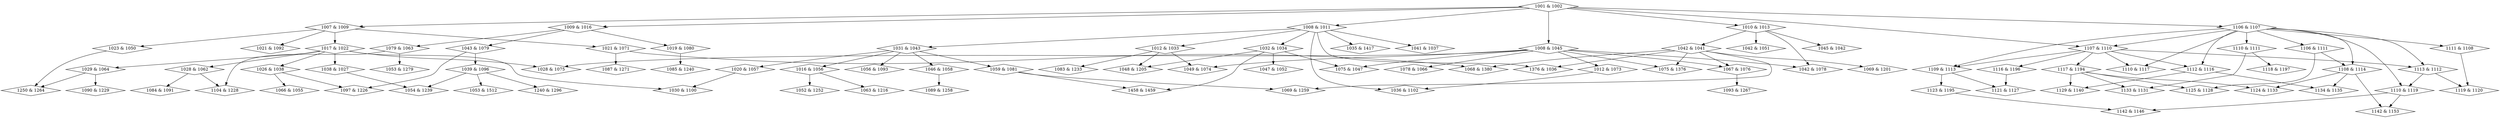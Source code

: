 digraph {
0 [label = "1001 & 1002", shape = diamond];
1 [label = "1007 & 1009", shape = diamond];
2 [label = "1009 & 1016", shape = diamond];
3 [label = "1016 & 1056", shape = diamond];
4 [label = "1056 & 1093", shape = diamond];
5 [label = "1093 & 1267", shape = diamond];
6 [label = "1008 & 1011", shape = diamond];
7 [label = "1008 & 1045", shape = diamond];
8 [label = "1045 & 1042", shape = diamond];
9 [label = "1042 & 1041", shape = diamond];
10 [label = "1042 & 1051", shape = diamond];
11 [label = "1042 & 1078", shape = diamond];
12 [label = "1041 & 1037", shape = diamond];
13 [label = "1078 & 1066", shape = diamond];
14 [label = "1066 & 1055", shape = diamond];
15 [label = "1010 & 1013", shape = diamond];
16 [label = "1012 & 1033", shape = diamond];
17 [label = "1012 & 1073", shape = diamond];
18 [label = "1017 & 1022", shape = diamond];
19 [label = "1019 & 1080", shape = diamond];
20 [label = "1020 & 1057", shape = diamond];
21 [label = "1021 & 1071", shape = diamond];
22 [label = "1021 & 1092", shape = diamond];
23 [label = "1023 & 1050", shape = diamond];
24 [label = "1026 & 1038", shape = diamond];
25 [label = "1038 & 1027", shape = diamond];
26 [label = "1028 & 1062", shape = diamond];
27 [label = "1028 & 1075", shape = diamond];
28 [label = "1075 & 1047", shape = diamond];
29 [label = "1075 & 1376", shape = diamond];
30 [label = "1047 & 1052", shape = diamond];
31 [label = "1052 & 1252", shape = diamond];
32 [label = "1376 & 1036", shape = diamond];
33 [label = "1036 & 1102", shape = diamond];
34 [label = "1029 & 1064", shape = diamond];
35 [label = "1030 & 1100", shape = diamond];
36 [label = "1031 & 1043", shape = diamond];
37 [label = "1043 & 1079", shape = diamond];
38 [label = "1079 & 1063", shape = diamond];
39 [label = "1063 & 1216", shape = diamond];
40 [label = "1032 & 1034", shape = diamond];
41 [label = "1035 & 1417", shape = diamond];
42 [label = "1039 & 1096", shape = diamond];
43 [label = "1046 & 1058", shape = diamond];
44 [label = "1048 & 1205", shape = diamond];
45 [label = "1049 & 1074", shape = diamond];
46 [label = "1053 & 1279", shape = diamond];
47 [label = "1053 & 1512", shape = diamond];
48 [label = "1054 & 1239", shape = diamond];
49 [label = "1059 & 1081", shape = diamond];
50 [label = "1067 & 1076", shape = diamond];
51 [label = "1068 & 1380", shape = diamond];
52 [label = "1069 & 1201", shape = diamond];
53 [label = "1069 & 1259", shape = diamond];
54 [label = "1083 & 1233", shape = diamond];
55 [label = "1084 & 1091", shape = diamond];
56 [label = "1085 & 1240", shape = diamond];
57 [label = "1240 & 1296", shape = diamond];
58 [label = "1087 & 1271", shape = diamond];
59 [label = "1089 & 1258", shape = diamond];
60 [label = "1090 & 1229", shape = diamond];
61 [label = "1097 & 1226", shape = diamond];
62 [label = "1104 & 1228", shape = diamond];
63 [label = "1106 & 1107", shape = diamond];
64 [label = "1106 & 1111", shape = diamond];
65 [label = "1107 & 1110", shape = diamond];
66 [label = "1110 & 1111", shape = diamond];
67 [label = "1110 & 1117", shape = diamond];
68 [label = "1110 & 1119", shape = diamond];
69 [label = "1111 & 1108", shape = diamond];
70 [label = "1108 & 1114", shape = diamond];
71 [label = "1117 & 1194", shape = diamond];
72 [label = "1119 & 1120", shape = diamond];
73 [label = "1109 & 1113", shape = diamond];
74 [label = "1113 & 1112", shape = diamond];
75 [label = "1112 & 1116", shape = diamond];
76 [label = "1116 & 1196", shape = diamond];
77 [label = "1118 & 1197", shape = diamond];
78 [label = "1121 & 1127", shape = diamond];
79 [label = "1123 & 1195", shape = diamond];
80 [label = "1124 & 1133", shape = diamond];
81 [label = "1133 & 1131", shape = diamond];
82 [label = "1125 & 1128", shape = diamond];
83 [label = "1129 & 1140", shape = diamond];
84 [label = "1134 & 1135", shape = diamond];
85 [label = "1142 & 1146", shape = diamond];
86 [label = "1142 & 1153", shape = diamond];
87 [label = "1250 & 1264", shape = diamond];
88 [label = "1458 & 1459", shape = diamond];
0->1;
0->2;
0->6;
0->7;
0->15;
0->63;
0->65;
1->18;
1->21;
1->22;
1->23;
2->19;
2->37;
2->38;
3->31;
3->39;
6->12;
6->16;
6->32;
6->33;
6->36;
6->40;
6->41;
7->11;
7->13;
7->17;
7->27;
7->28;
7->29;
7->45;
7->50;
9->29;
9->32;
9->50;
9->51;
9->52;
9->53;
15->8;
15->9;
15->10;
15->11;
16->44;
16->45;
16->54;
17->33;
18->24;
18->25;
18->26;
18->27;
18->34;
18->35;
19->56;
20->35;
21->51;
21->58;
23->87;
24->14;
24->61;
25->48;
26->55;
26->62;
34->60;
34->87;
36->3;
36->4;
36->20;
36->43;
36->49;
37->42;
37->61;
38->46;
38->62;
40->28;
40->30;
40->44;
40->88;
42->47;
42->48;
42->57;
43->59;
49->53;
49->88;
50->5;
63->64;
63->65;
63->66;
63->67;
63->68;
63->69;
63->70;
63->73;
63->74;
63->75;
64->70;
64->82;
65->67;
65->71;
65->73;
65->74;
65->75;
65->76;
66->77;
66->81;
68->85;
68->86;
69->72;
70->80;
70->84;
70->86;
71->80;
71->81;
71->82;
71->83;
73->78;
73->79;
74->68;
74->72;
75->83;
75->84;
76->78;
79->85;
}
